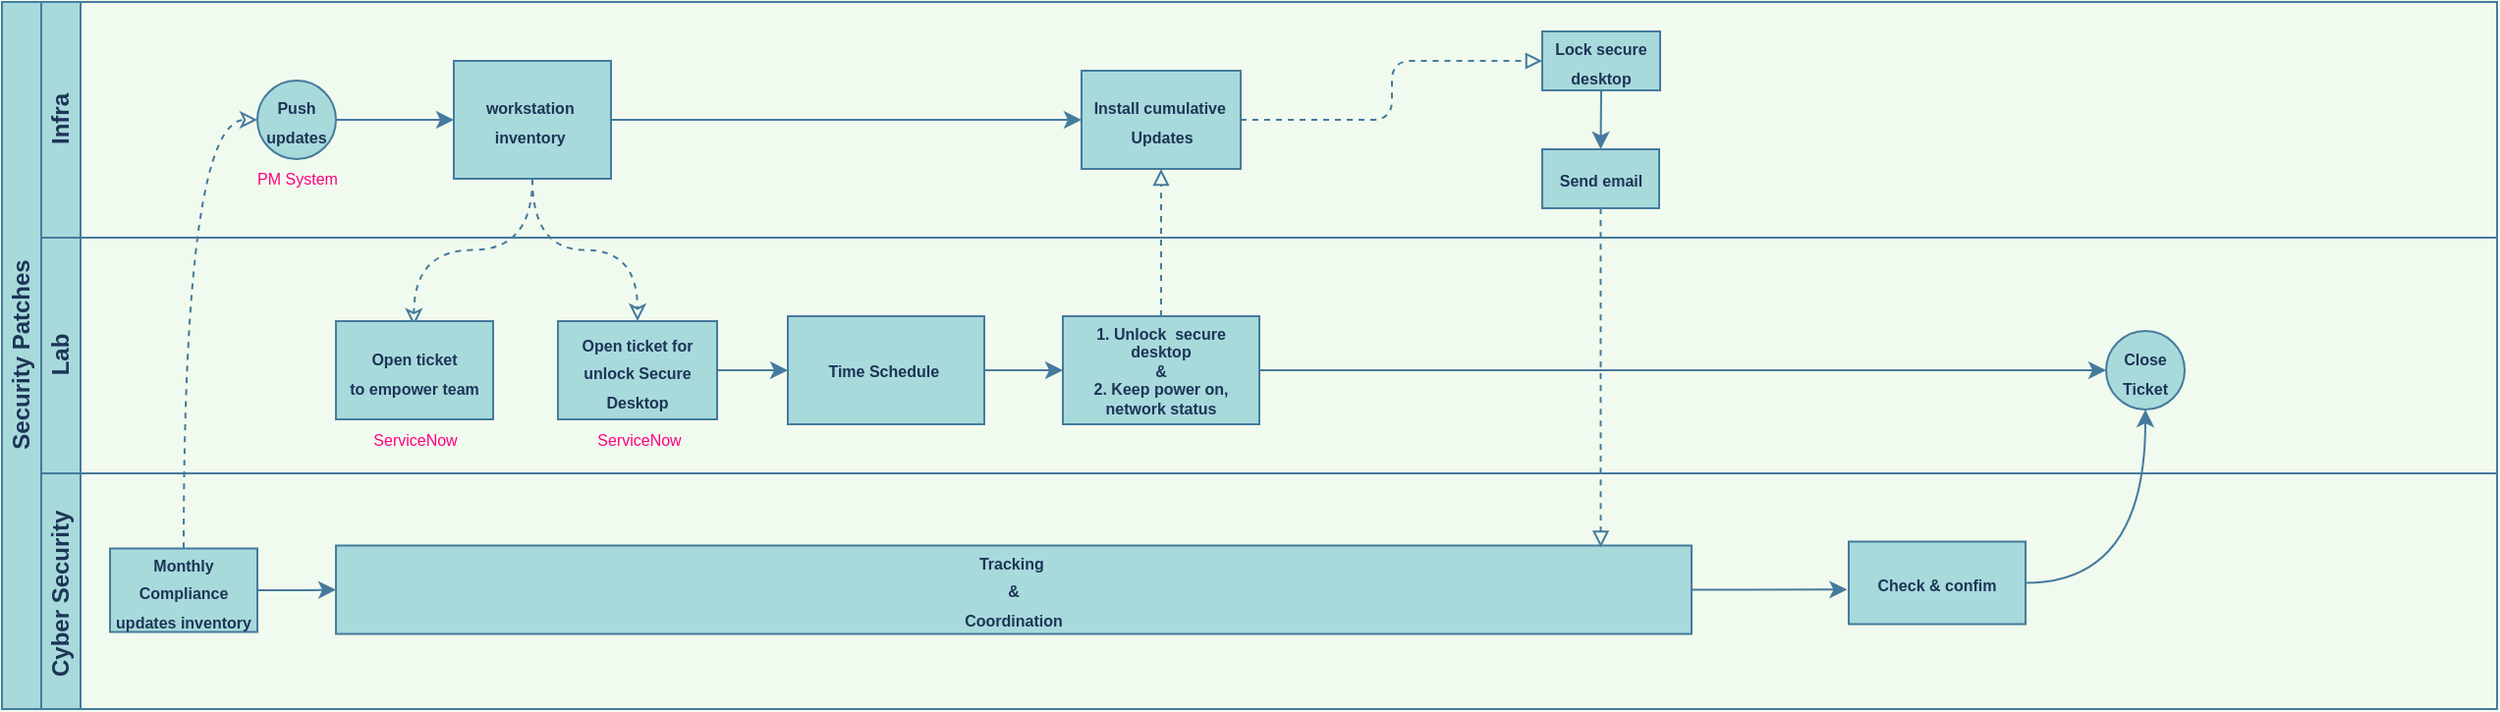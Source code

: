 <mxfile version="18.0.3" type="github">
  <diagram id="prtHgNgQTEPvFCAcTncT" name="Page-1">
    <mxGraphModel dx="1422" dy="794" grid="1" gridSize="10" guides="1" tooltips="1" connect="1" arrows="1" fold="1" page="1" pageScale="1" pageWidth="827" pageHeight="1169" background="#F1FAEE" math="0" shadow="0">
      <root>
        <mxCell id="0" />
        <mxCell id="1" parent="0" />
        <mxCell id="dNxyNK7c78bLwvsdeMH5-19" value="Security Patches" style="swimlane;html=1;childLayout=stackLayout;resizeParent=1;resizeParentMax=0;horizontal=0;startSize=20;horizontalStack=0;rounded=0;fillColor=#A8DADC;strokeColor=#457B9D;fontColor=#1D3557;" parent="1" vertex="1">
          <mxGeometry x="150" y="130" width="1270" height="360" as="geometry" />
        </mxCell>
        <mxCell id="dNxyNK7c78bLwvsdeMH5-20" value="Infra" style="swimlane;html=1;startSize=20;horizontal=0;rounded=0;fillColor=#A8DADC;strokeColor=#457B9D;fontColor=#1D3557;" parent="dNxyNK7c78bLwvsdeMH5-19" vertex="1">
          <mxGeometry x="20" width="1250" height="120" as="geometry">
            <mxRectangle x="20" width="1010" height="20" as="alternateBounds" />
          </mxGeometry>
        </mxCell>
        <mxCell id="dNxyNK7c78bLwvsdeMH5-25" value="" style="edgeStyle=orthogonalEdgeStyle;rounded=0;orthogonalLoop=1;jettySize=auto;html=1;curved=1;labelBackgroundColor=#F1FAEE;strokeColor=#457B9D;fontColor=#1D3557;" parent="dNxyNK7c78bLwvsdeMH5-20" source="dNxyNK7c78bLwvsdeMH5-23" target="dNxyNK7c78bLwvsdeMH5-24" edge="1">
          <mxGeometry relative="1" as="geometry" />
        </mxCell>
        <mxCell id="dNxyNK7c78bLwvsdeMH5-23" value="&lt;font style=&quot;font-size: 8px;&quot;&gt;&lt;b&gt;Push updates&lt;/b&gt;&lt;/font&gt;" style="ellipse;whiteSpace=wrap;html=1;rounded=0;fillColor=#A8DADC;strokeColor=#457B9D;fontColor=#1D3557;" parent="dNxyNK7c78bLwvsdeMH5-20" vertex="1">
          <mxGeometry x="110" y="40" width="40" height="40" as="geometry" />
        </mxCell>
        <mxCell id="DgxM_poUy8nirthJJcCd-17" style="edgeStyle=orthogonalEdgeStyle;rounded=0;orthogonalLoop=1;jettySize=auto;html=1;exitX=1;exitY=0.5;exitDx=0;exitDy=0;entryX=0;entryY=0.5;entryDx=0;entryDy=0;fontSize=8;curved=1;labelBackgroundColor=#F1FAEE;strokeColor=#457B9D;fontColor=#1D3557;" edge="1" parent="dNxyNK7c78bLwvsdeMH5-20" source="dNxyNK7c78bLwvsdeMH5-24" target="DgxM_poUy8nirthJJcCd-15">
          <mxGeometry relative="1" as="geometry" />
        </mxCell>
        <mxCell id="dNxyNK7c78bLwvsdeMH5-24" value="&lt;font style=&quot;font-size: 8px;&quot;&gt;&lt;b&gt;workstation&amp;nbsp;&lt;br&gt;inventory&amp;nbsp;&lt;/b&gt;&lt;/font&gt;" style="rounded=0;whiteSpace=wrap;html=1;fontFamily=Helvetica;fontSize=12;fontColor=#1D3557;align=center;fillColor=#A8DADC;strokeColor=#457B9D;" parent="dNxyNK7c78bLwvsdeMH5-20" vertex="1">
          <mxGeometry x="210" y="30" width="80" height="60" as="geometry" />
        </mxCell>
        <mxCell id="DgxM_poUy8nirthJJcCd-1" value="&lt;font color=&quot;#ff0080&quot;&gt;PM System&lt;/font&gt;" style="text;html=1;align=center;verticalAlign=middle;resizable=0;points=[];autosize=1;strokeColor=none;fillColor=none;fontSize=8;rounded=0;fontColor=#1D3557;" vertex="1" parent="dNxyNK7c78bLwvsdeMH5-20">
          <mxGeometry x="100" y="80" width="60" height="20" as="geometry" />
        </mxCell>
        <mxCell id="DgxM_poUy8nirthJJcCd-50" style="edgeStyle=elbowEdgeStyle;rounded=1;jumpStyle=arc;orthogonalLoop=1;jettySize=auto;html=1;exitX=1;exitY=0.5;exitDx=0;exitDy=0;fontSize=8;fontColor=#FF0080;endArrow=block;endFill=0;strokeColor=#457B9D;fillColor=#A8DADC;dashed=1;" edge="1" parent="dNxyNK7c78bLwvsdeMH5-20" source="DgxM_poUy8nirthJJcCd-15" target="DgxM_poUy8nirthJJcCd-20">
          <mxGeometry relative="1" as="geometry" />
        </mxCell>
        <mxCell id="DgxM_poUy8nirthJJcCd-15" value="&lt;font style=&quot;font-size: 8px;&quot;&gt;&lt;b&gt;Install cumulative&amp;nbsp;&lt;br&gt;Updates&lt;/b&gt;&lt;/font&gt;" style="rounded=0;whiteSpace=wrap;html=1;fontFamily=Helvetica;fontSize=12;fontColor=#1D3557;align=center;fillColor=#A8DADC;strokeColor=#457B9D;" vertex="1" parent="dNxyNK7c78bLwvsdeMH5-20">
          <mxGeometry x="529.5" y="35" width="81" height="50" as="geometry" />
        </mxCell>
        <mxCell id="DgxM_poUy8nirthJJcCd-38" style="edgeStyle=orthogonalEdgeStyle;curved=1;rounded=1;jumpStyle=arc;orthogonalLoop=1;jettySize=auto;html=1;exitX=0.5;exitY=1;exitDx=0;exitDy=0;entryX=0.5;entryY=0;entryDx=0;entryDy=0;fontSize=8;fontColor=#FF0080;endArrow=classic;endFill=1;strokeColor=#457B9D;fillColor=#A8DADC;" edge="1" parent="dNxyNK7c78bLwvsdeMH5-20" source="DgxM_poUy8nirthJJcCd-20" target="DgxM_poUy8nirthJJcCd-23">
          <mxGeometry relative="1" as="geometry" />
        </mxCell>
        <mxCell id="DgxM_poUy8nirthJJcCd-20" value="&lt;font style=&quot;font-size: 8px;&quot;&gt;&lt;b&gt;Lock secure desktop&lt;/b&gt;&lt;/font&gt;" style="rounded=0;whiteSpace=wrap;html=1;fontFamily=Helvetica;fontSize=12;fontColor=#1D3557;align=center;fillColor=#A8DADC;strokeColor=#457B9D;" vertex="1" parent="dNxyNK7c78bLwvsdeMH5-20">
          <mxGeometry x="764" y="15" width="60" height="30" as="geometry" />
        </mxCell>
        <mxCell id="DgxM_poUy8nirthJJcCd-23" value="&lt;font style=&quot;font-size: 8px;&quot;&gt;&lt;b&gt;Send email&lt;/b&gt;&lt;/font&gt;" style="rounded=0;whiteSpace=wrap;html=1;fontFamily=Helvetica;fontSize=12;fontColor=#1D3557;align=center;fillColor=#A8DADC;strokeColor=#457B9D;" vertex="1" parent="dNxyNK7c78bLwvsdeMH5-20">
          <mxGeometry x="764" y="75" width="59.5" height="30" as="geometry" />
        </mxCell>
        <mxCell id="DgxM_poUy8nirthJJcCd-10" style="edgeStyle=orthogonalEdgeStyle;rounded=0;orthogonalLoop=1;jettySize=auto;html=1;entryX=0.5;entryY=0;entryDx=0;entryDy=0;fontSize=11;endArrow=classic;dashed=1;endFill=0;curved=1;startArrow=none;startFill=0;labelBackgroundColor=#F1FAEE;strokeColor=#457B9D;fontColor=#1D3557;" edge="1" parent="dNxyNK7c78bLwvsdeMH5-19" source="dNxyNK7c78bLwvsdeMH5-24" target="DgxM_poUy8nirthJJcCd-5">
          <mxGeometry relative="1" as="geometry" />
        </mxCell>
        <mxCell id="DgxM_poUy8nirthJJcCd-11" style="edgeStyle=orthogonalEdgeStyle;rounded=0;orthogonalLoop=1;jettySize=auto;html=1;exitX=0.5;exitY=1;exitDx=0;exitDy=0;entryX=0.496;entryY=0.047;entryDx=0;entryDy=0;entryPerimeter=0;fontSize=11;endArrow=classic;dashed=1;endFill=0;curved=1;startArrow=none;startFill=0;labelBackgroundColor=#F1FAEE;strokeColor=#457B9D;fontColor=#1D3557;" edge="1" parent="dNxyNK7c78bLwvsdeMH5-19" source="dNxyNK7c78bLwvsdeMH5-24" target="dNxyNK7c78bLwvsdeMH5-26">
          <mxGeometry relative="1" as="geometry" />
        </mxCell>
        <mxCell id="dNxyNK7c78bLwvsdeMH5-21" value="Lab" style="swimlane;html=1;startSize=20;horizontal=0;rounded=0;fillColor=#A8DADC;strokeColor=#457B9D;fontColor=#1D3557;" parent="dNxyNK7c78bLwvsdeMH5-19" vertex="1">
          <mxGeometry x="20" y="120" width="1250" height="120" as="geometry" />
        </mxCell>
        <mxCell id="dNxyNK7c78bLwvsdeMH5-26" value="&lt;font style=&quot;font-size: 8px;&quot;&gt;&lt;b&gt;Open ticket to&amp;nbsp;empower team&lt;/b&gt;&lt;/font&gt;" style="rounded=0;whiteSpace=wrap;html=1;fontFamily=Helvetica;fontSize=12;fontColor=#1D3557;align=center;fillColor=#A8DADC;strokeColor=#457B9D;" parent="dNxyNK7c78bLwvsdeMH5-21" vertex="1">
          <mxGeometry x="150" y="42.5" width="80" height="50" as="geometry" />
        </mxCell>
        <mxCell id="DgxM_poUy8nirthJJcCd-5" value="&lt;b&gt;&lt;font style=&quot;font-size: 8px;&quot;&gt;Open ticket for unlock&amp;nbsp;Secure Desktop&lt;/font&gt;&lt;/b&gt;" style="rounded=0;whiteSpace=wrap;html=1;fontFamily=Helvetica;fontSize=12;fontColor=#1D3557;align=center;fillColor=#A8DADC;strokeColor=#457B9D;" vertex="1" parent="dNxyNK7c78bLwvsdeMH5-21">
          <mxGeometry x="263" y="42.5" width="81" height="50" as="geometry" />
        </mxCell>
        <mxCell id="DgxM_poUy8nirthJJcCd-35" value="" style="edgeStyle=orthogonalEdgeStyle;curved=1;rounded=1;orthogonalLoop=1;jettySize=auto;html=1;fontSize=8;fontColor=#FF0080;endArrow=classic;endFill=1;strokeColor=#457B9D;fillColor=#A8DADC;" edge="1" parent="dNxyNK7c78bLwvsdeMH5-21" source="DgxM_poUy8nirthJJcCd-12" target="DgxM_poUy8nirthJJcCd-34">
          <mxGeometry relative="1" as="geometry" />
        </mxCell>
        <mxCell id="DgxM_poUy8nirthJJcCd-12" value="&lt;b&gt;Time Schedule&amp;nbsp;&lt;/b&gt;" style="rounded=0;whiteSpace=wrap;html=1;fontSize=8;fillColor=#A8DADC;strokeColor=#457B9D;fontColor=#1D3557;" vertex="1" parent="dNxyNK7c78bLwvsdeMH5-21">
          <mxGeometry x="380" y="40" width="100" height="55" as="geometry" />
        </mxCell>
        <mxCell id="DgxM_poUy8nirthJJcCd-14" value="" style="edgeStyle=orthogonalEdgeStyle;rounded=0;orthogonalLoop=1;jettySize=auto;html=1;fontSize=8;entryX=0;entryY=0.5;entryDx=0;entryDy=0;curved=1;labelBackgroundColor=#F1FAEE;strokeColor=#457B9D;fontColor=#1D3557;" edge="1" parent="dNxyNK7c78bLwvsdeMH5-21" source="DgxM_poUy8nirthJJcCd-5" target="DgxM_poUy8nirthJJcCd-12">
          <mxGeometry relative="1" as="geometry" />
        </mxCell>
        <mxCell id="DgxM_poUy8nirthJJcCd-19" value="&lt;font color=&quot;#ff0080&quot;&gt;ServiceNow&lt;/font&gt;" style="text;html=1;align=center;verticalAlign=middle;resizable=0;points=[];autosize=1;strokeColor=none;fillColor=none;fontSize=8;fontColor=#1D3557;rounded=0;" vertex="1" parent="dNxyNK7c78bLwvsdeMH5-21">
          <mxGeometry x="273.5" y="92.5" width="60" height="20" as="geometry" />
        </mxCell>
        <mxCell id="DgxM_poUy8nirthJJcCd-18" value="&lt;font color=&quot;#ff0080&quot;&gt;ServiceNow&lt;/font&gt;" style="text;html=1;align=center;verticalAlign=middle;resizable=0;points=[];autosize=1;strokeColor=none;fillColor=none;fontSize=8;fontColor=#1D3557;rounded=0;" vertex="1" parent="dNxyNK7c78bLwvsdeMH5-21">
          <mxGeometry x="160" y="92.5" width="60" height="20" as="geometry" />
        </mxCell>
        <mxCell id="DgxM_poUy8nirthJJcCd-48" style="edgeStyle=elbowEdgeStyle;rounded=1;jumpStyle=arc;orthogonalLoop=1;jettySize=auto;html=1;entryX=0;entryY=0.5;entryDx=0;entryDy=0;fontSize=8;fontColor=#FF0080;endArrow=classic;endFill=1;strokeColor=#457B9D;fillColor=#A8DADC;" edge="1" parent="dNxyNK7c78bLwvsdeMH5-21" source="DgxM_poUy8nirthJJcCd-34" target="DgxM_poUy8nirthJJcCd-40">
          <mxGeometry relative="1" as="geometry" />
        </mxCell>
        <mxCell id="DgxM_poUy8nirthJJcCd-34" value="&lt;b&gt;1. Unlock&amp;nbsp; secure desktop&lt;br&gt;&amp;amp;&lt;br&gt;2. Keep power on, network status&lt;/b&gt;" style="rounded=0;whiteSpace=wrap;html=1;fontSize=8;fillColor=#A8DADC;strokeColor=#457B9D;fontColor=#1D3557;" vertex="1" parent="dNxyNK7c78bLwvsdeMH5-21">
          <mxGeometry x="520" y="40" width="100" height="55" as="geometry" />
        </mxCell>
        <mxCell id="DgxM_poUy8nirthJJcCd-40" value="&lt;font style=&quot;font-size: 8px;&quot;&gt;&lt;b&gt;Close Ticket&lt;/b&gt;&lt;/font&gt;" style="ellipse;whiteSpace=wrap;html=1;rounded=0;fillColor=#A8DADC;strokeColor=#457B9D;fontColor=#1D3557;" vertex="1" parent="dNxyNK7c78bLwvsdeMH5-21">
          <mxGeometry x="1051" y="47.5" width="40" height="40" as="geometry" />
        </mxCell>
        <mxCell id="dNxyNK7c78bLwvsdeMH5-22" value="Cyber Security&amp;nbsp;" style="swimlane;html=1;startSize=20;horizontal=0;rounded=0;fillColor=#A8DADC;strokeColor=#457B9D;fontColor=#1D3557;" parent="dNxyNK7c78bLwvsdeMH5-19" vertex="1">
          <mxGeometry x="20" y="240" width="1250" height="120" as="geometry" />
        </mxCell>
        <mxCell id="DgxM_poUy8nirthJJcCd-45" style="edgeStyle=orthogonalEdgeStyle;curved=1;rounded=1;jumpStyle=arc;orthogonalLoop=1;jettySize=auto;html=1;exitX=1;exitY=0.5;exitDx=0;exitDy=0;entryX=-0.009;entryY=0.581;entryDx=0;entryDy=0;fontSize=8;fontColor=#FF0080;endArrow=classic;endFill=1;strokeColor=#457B9D;fillColor=#A8DADC;entryPerimeter=0;" edge="1" parent="dNxyNK7c78bLwvsdeMH5-22" source="dNxyNK7c78bLwvsdeMH5-34" target="DgxM_poUy8nirthJJcCd-43">
          <mxGeometry relative="1" as="geometry" />
        </mxCell>
        <mxCell id="dNxyNK7c78bLwvsdeMH5-34" value="&lt;font style=&quot;font-size: 8px;&quot;&gt;&lt;b&gt;Tracking&amp;nbsp;&lt;br&gt;&amp;amp;&lt;br&gt;Coordination&lt;/b&gt;&lt;/font&gt;" style="rounded=0;whiteSpace=wrap;html=1;fontFamily=Helvetica;fontSize=12;fontColor=#1D3557;align=center;fillColor=#A8DADC;strokeColor=#457B9D;" parent="dNxyNK7c78bLwvsdeMH5-22" vertex="1">
          <mxGeometry x="150" y="36.75" width="690" height="45" as="geometry" />
        </mxCell>
        <mxCell id="DgxM_poUy8nirthJJcCd-29" style="edgeStyle=orthogonalEdgeStyle;curved=1;rounded=1;orthogonalLoop=1;jettySize=auto;html=1;exitX=1;exitY=0.5;exitDx=0;exitDy=0;entryX=0;entryY=0.5;entryDx=0;entryDy=0;fontSize=8;fontColor=#FF0080;endArrow=classic;endFill=1;strokeColor=#457B9D;fillColor=#A8DADC;" edge="1" parent="dNxyNK7c78bLwvsdeMH5-22" source="DgxM_poUy8nirthJJcCd-25" target="dNxyNK7c78bLwvsdeMH5-34">
          <mxGeometry relative="1" as="geometry" />
        </mxCell>
        <mxCell id="DgxM_poUy8nirthJJcCd-25" value="&lt;font style=&quot;font-size: 8px;&quot;&gt;&lt;b&gt;Monthly Compliance updates inventory&lt;/b&gt;&lt;/font&gt;" style="rounded=0;whiteSpace=wrap;html=1;fontFamily=Helvetica;fontSize=12;fontColor=#1D3557;align=center;fillColor=#A8DADC;strokeColor=#457B9D;" vertex="1" parent="dNxyNK7c78bLwvsdeMH5-22">
          <mxGeometry x="35" y="38.25" width="75" height="42.5" as="geometry" />
        </mxCell>
        <mxCell id="DgxM_poUy8nirthJJcCd-43" value="&lt;font style=&quot;font-size: 8px;&quot;&gt;&lt;b&gt;Check &amp;amp; confim&lt;/b&gt;&lt;/font&gt;" style="rounded=0;whiteSpace=wrap;html=1;fontFamily=Helvetica;fontSize=12;fontColor=#1D3557;align=center;fillColor=#A8DADC;strokeColor=#457B9D;" vertex="1" parent="dNxyNK7c78bLwvsdeMH5-22">
          <mxGeometry x="920" y="34.75" width="90" height="42" as="geometry" />
        </mxCell>
        <mxCell id="DgxM_poUy8nirthJJcCd-36" style="edgeStyle=orthogonalEdgeStyle;curved=1;rounded=1;jumpStyle=arc;orthogonalLoop=1;jettySize=auto;html=1;fontSize=8;fontColor=#FF0080;endArrow=block;endFill=0;strokeColor=#457B9D;fillColor=#A8DADC;dashed=1;" edge="1" parent="dNxyNK7c78bLwvsdeMH5-19" source="DgxM_poUy8nirthJJcCd-34" target="DgxM_poUy8nirthJJcCd-15">
          <mxGeometry relative="1" as="geometry" />
        </mxCell>
        <mxCell id="DgxM_poUy8nirthJJcCd-42" style="edgeStyle=orthogonalEdgeStyle;curved=1;rounded=1;jumpStyle=arc;orthogonalLoop=1;jettySize=auto;html=1;entryX=0.933;entryY=0.021;entryDx=0;entryDy=0;entryPerimeter=0;fontSize=8;fontColor=#FF0080;endArrow=block;endFill=0;strokeColor=#457B9D;fillColor=#A8DADC;dashed=1;" edge="1" parent="dNxyNK7c78bLwvsdeMH5-19" source="DgxM_poUy8nirthJJcCd-23" target="dNxyNK7c78bLwvsdeMH5-34">
          <mxGeometry relative="1" as="geometry" />
        </mxCell>
        <mxCell id="DgxM_poUy8nirthJJcCd-46" style="edgeStyle=orthogonalEdgeStyle;curved=1;rounded=0;jumpStyle=arc;orthogonalLoop=1;jettySize=auto;html=1;exitX=0.5;exitY=0;exitDx=0;exitDy=0;entryX=0;entryY=0.5;entryDx=0;entryDy=0;fontSize=11;fontColor=#1D3557;endArrow=classic;endFill=0;strokeColor=#457B9D;fillColor=#A8DADC;labelBackgroundColor=#F1FAEE;dashed=1;startArrow=none;startFill=0;" edge="1" parent="dNxyNK7c78bLwvsdeMH5-19" source="DgxM_poUy8nirthJJcCd-25" target="dNxyNK7c78bLwvsdeMH5-23">
          <mxGeometry relative="1" as="geometry">
            <Array as="points">
              <mxPoint x="92" y="60" />
            </Array>
          </mxGeometry>
        </mxCell>
        <mxCell id="DgxM_poUy8nirthJJcCd-47" style="edgeStyle=orthogonalEdgeStyle;curved=1;rounded=1;jumpStyle=arc;orthogonalLoop=1;jettySize=auto;html=1;fontSize=8;fontColor=#FF0080;endArrow=classic;endFill=1;strokeColor=#457B9D;fillColor=#A8DADC;" edge="1" parent="dNxyNK7c78bLwvsdeMH5-19" source="DgxM_poUy8nirthJJcCd-43" target="DgxM_poUy8nirthJJcCd-40">
          <mxGeometry relative="1" as="geometry" />
        </mxCell>
      </root>
    </mxGraphModel>
  </diagram>
</mxfile>
